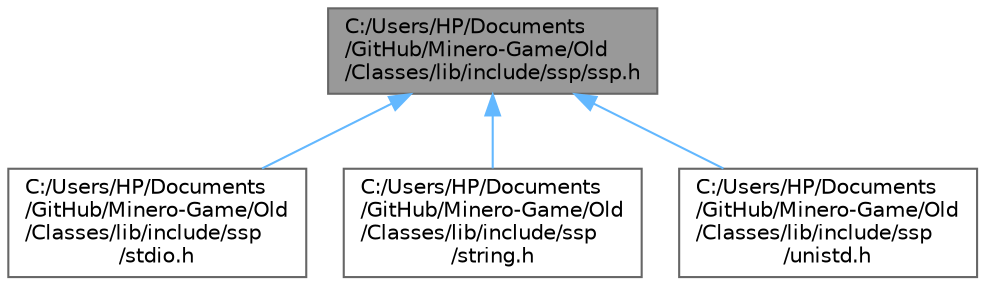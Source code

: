 digraph "C:/Users/HP/Documents/GitHub/Minero-Game/Old/Classes/lib/include/ssp/ssp.h"
{
 // LATEX_PDF_SIZE
  bgcolor="transparent";
  edge [fontname=Helvetica,fontsize=10,labelfontname=Helvetica,labelfontsize=10];
  node [fontname=Helvetica,fontsize=10,shape=box,height=0.2,width=0.4];
  Node1 [id="Node000001",label="C:/Users/HP/Documents\l/GitHub/Minero-Game/Old\l/Classes/lib/include/ssp/ssp.h",height=0.2,width=0.4,color="gray40", fillcolor="grey60", style="filled", fontcolor="black",tooltip=" "];
  Node1 -> Node2 [id="edge7_Node000001_Node000002",dir="back",color="steelblue1",style="solid",tooltip=" "];
  Node2 [id="Node000002",label="C:/Users/HP/Documents\l/GitHub/Minero-Game/Old\l/Classes/lib/include/ssp\l/stdio.h",height=0.2,width=0.4,color="grey40", fillcolor="white", style="filled",URL="$_old_2_classes_2lib_2include_2ssp_2stdio_8h.html",tooltip=" "];
  Node1 -> Node3 [id="edge8_Node000001_Node000003",dir="back",color="steelblue1",style="solid",tooltip=" "];
  Node3 [id="Node000003",label="C:/Users/HP/Documents\l/GitHub/Minero-Game/Old\l/Classes/lib/include/ssp\l/string.h",height=0.2,width=0.4,color="grey40", fillcolor="white", style="filled",URL="$_old_2_classes_2lib_2include_2ssp_2string_8h.html",tooltip=" "];
  Node1 -> Node4 [id="edge9_Node000001_Node000004",dir="back",color="steelblue1",style="solid",tooltip=" "];
  Node4 [id="Node000004",label="C:/Users/HP/Documents\l/GitHub/Minero-Game/Old\l/Classes/lib/include/ssp\l/unistd.h",height=0.2,width=0.4,color="grey40", fillcolor="white", style="filled",URL="$_old_2_classes_2lib_2include_2ssp_2unistd_8h.html",tooltip=" "];
}
